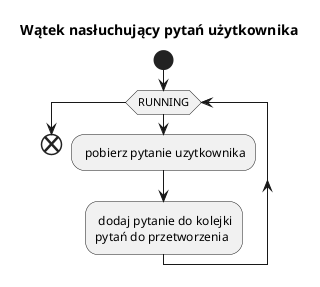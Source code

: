 @startuml
title Wątek nasłuchujący pytań użytkownika
start
    while (RUNNING)
        : pobierz pytanie uzytkownika;
        : dodaj pytanie do kolejki
        pytań do przetworzenia ;
    endwhile
end
@enduml